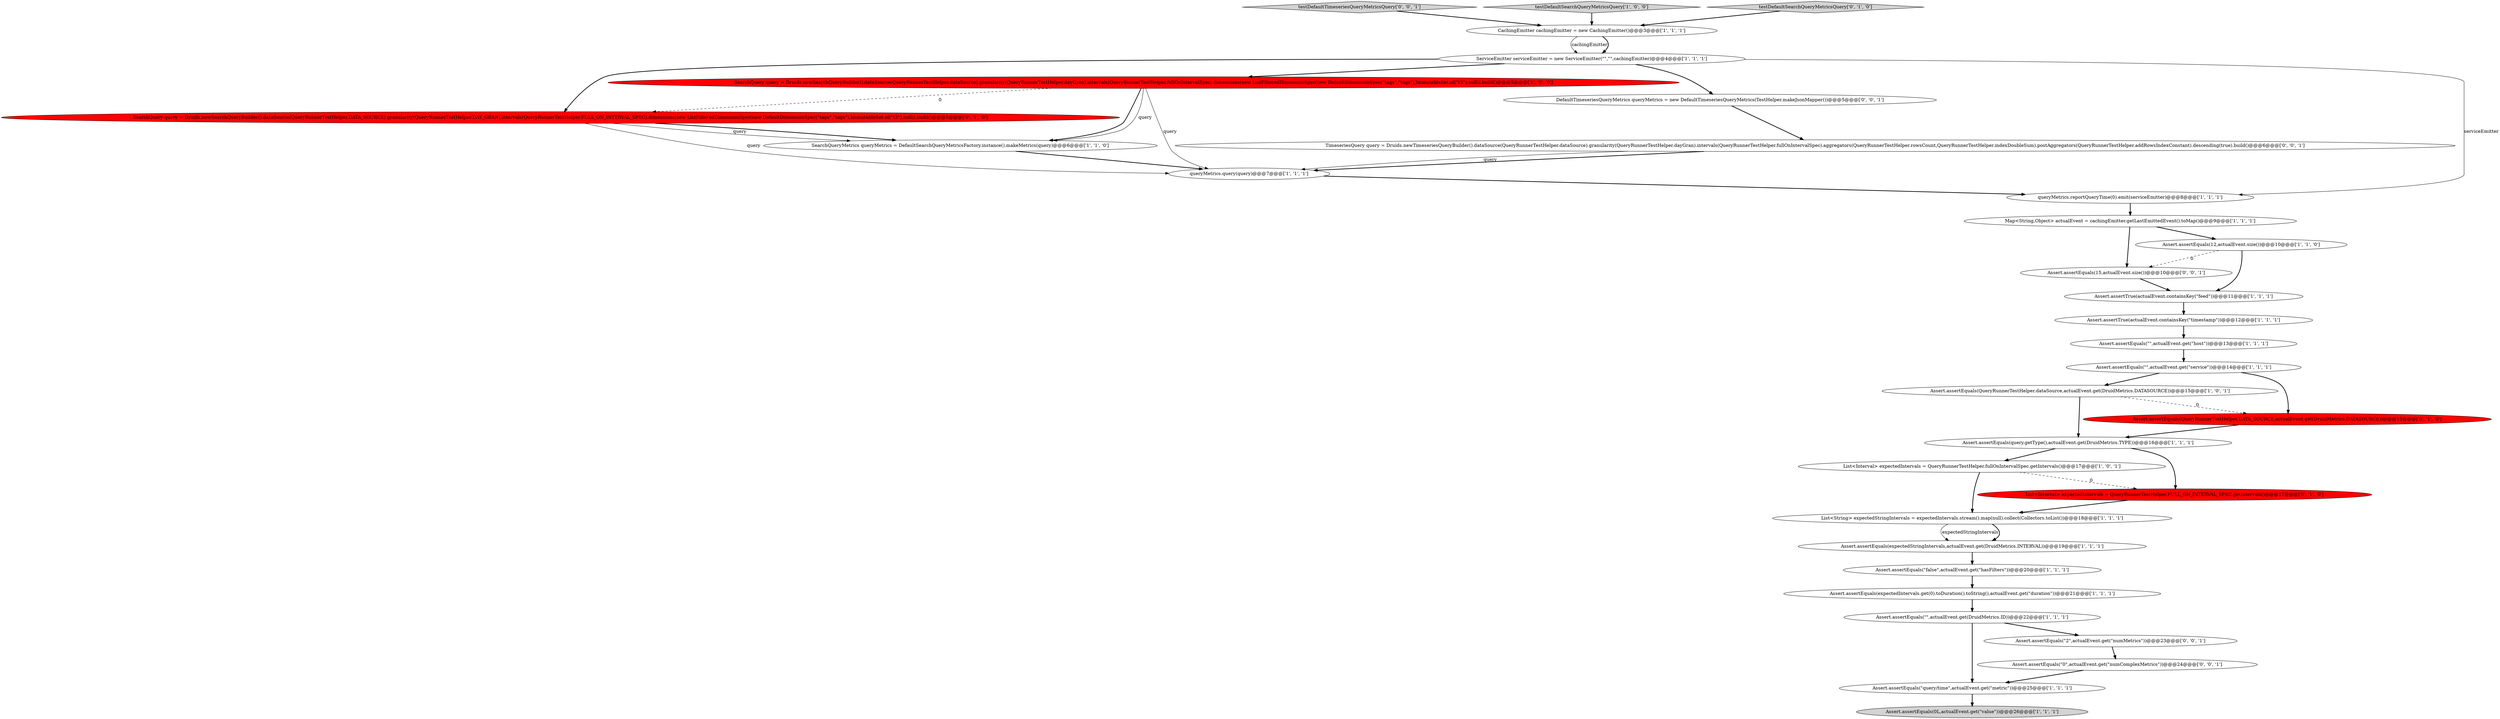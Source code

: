 digraph {
10 [style = filled, label = "List<Interval> expectedIntervals = QueryRunnerTestHelper.fullOnIntervalSpec.getIntervals()@@@17@@@['1', '0', '1']", fillcolor = white, shape = ellipse image = "AAA0AAABBB1BBB"];
15 [style = filled, label = "Assert.assertTrue(actualEvent.containsKey(\"feed\"))@@@11@@@['1', '1', '1']", fillcolor = white, shape = ellipse image = "AAA0AAABBB1BBB"];
28 [style = filled, label = "DefaultTimeseriesQueryMetrics queryMetrics = new DefaultTimeseriesQueryMetrics(TestHelper.makeJsonMapper())@@@5@@@['0', '0', '1']", fillcolor = white, shape = ellipse image = "AAA0AAABBB3BBB"];
18 [style = filled, label = "Assert.assertTrue(actualEvent.containsKey(\"timestamp\"))@@@12@@@['1', '1', '1']", fillcolor = white, shape = ellipse image = "AAA0AAABBB1BBB"];
4 [style = filled, label = "SearchQueryMetrics queryMetrics = DefaultSearchQueryMetricsFactory.instance().makeMetrics(query)@@@6@@@['1', '1', '0']", fillcolor = white, shape = ellipse image = "AAA0AAABBB1BBB"];
7 [style = filled, label = "Assert.assertEquals(QueryRunnerTestHelper.dataSource,actualEvent.get(DruidMetrics.DATASOURCE))@@@15@@@['1', '0', '1']", fillcolor = white, shape = ellipse image = "AAA0AAABBB1BBB"];
2 [style = filled, label = "Map<String,Object> actualEvent = cachingEmitter.getLastEmittedEvent().toMap()@@@9@@@['1', '1', '1']", fillcolor = white, shape = ellipse image = "AAA0AAABBB1BBB"];
27 [style = filled, label = "Assert.assertEquals(\"0\",actualEvent.get(\"numComplexMetrics\"))@@@24@@@['0', '0', '1']", fillcolor = white, shape = ellipse image = "AAA0AAABBB3BBB"];
12 [style = filled, label = "Assert.assertEquals(\"query/time\",actualEvent.get(\"metric\"))@@@25@@@['1', '1', '1']", fillcolor = white, shape = ellipse image = "AAA0AAABBB1BBB"];
30 [style = filled, label = "Assert.assertEquals(15,actualEvent.size())@@@10@@@['0', '0', '1']", fillcolor = white, shape = ellipse image = "AAA0AAABBB3BBB"];
32 [style = filled, label = "TimeseriesQuery query = Druids.newTimeseriesQueryBuilder().dataSource(QueryRunnerTestHelper.dataSource).granularity(QueryRunnerTestHelper.dayGran).intervals(QueryRunnerTestHelper.fullOnIntervalSpec).aggregators(QueryRunnerTestHelper.rowsCount,QueryRunnerTestHelper.indexDoubleSum).postAggregators(QueryRunnerTestHelper.addRowsIndexConstant).descending(true).build()@@@6@@@['0', '0', '1']", fillcolor = white, shape = ellipse image = "AAA0AAABBB3BBB"];
29 [style = filled, label = "testDefaultTimeseriesQueryMetricsQuery['0', '0', '1']", fillcolor = lightgray, shape = diamond image = "AAA0AAABBB3BBB"];
25 [style = filled, label = "Assert.assertEquals(QueryRunnerTestHelper.DATA_SOURCE,actualEvent.get(DruidMetrics.DATASOURCE))@@@15@@@['0', '1', '0']", fillcolor = red, shape = ellipse image = "AAA1AAABBB2BBB"];
1 [style = filled, label = "SearchQuery query = Druids.newSearchQueryBuilder().dataSource(QueryRunnerTestHelper.dataSource).granularity(QueryRunnerTestHelper.dayGran).intervals(QueryRunnerTestHelper.fullOnIntervalSpec).dimensions(new ListFilteredDimensionSpec(new DefaultDimensionSpec(\"tags\",\"tags\"),ImmutableSet.of(\"t3\"),null)).build()@@@5@@@['1', '0', '0']", fillcolor = red, shape = ellipse image = "AAA1AAABBB1BBB"];
14 [style = filled, label = "Assert.assertEquals(12,actualEvent.size())@@@10@@@['1', '1', '0']", fillcolor = white, shape = ellipse image = "AAA0AAABBB1BBB"];
17 [style = filled, label = "CachingEmitter cachingEmitter = new CachingEmitter()@@@3@@@['1', '1', '1']", fillcolor = white, shape = ellipse image = "AAA0AAABBB1BBB"];
11 [style = filled, label = "testDefaultSearchQueryMetricsQuery['1', '0', '0']", fillcolor = lightgray, shape = diamond image = "AAA0AAABBB1BBB"];
8 [style = filled, label = "Assert.assertEquals(0L,actualEvent.get(\"value\"))@@@26@@@['1', '1', '1']", fillcolor = lightgray, shape = ellipse image = "AAA0AAABBB1BBB"];
26 [style = filled, label = "List<Interval> expectedIntervals = QueryRunnerTestHelper.FULL_ON_INTERVAL_SPEC.getIntervals()@@@17@@@['0', '1', '0']", fillcolor = red, shape = ellipse image = "AAA1AAABBB2BBB"];
21 [style = filled, label = "queryMetrics.query(query)@@@7@@@['1', '1', '1']", fillcolor = white, shape = ellipse image = "AAA0AAABBB1BBB"];
3 [style = filled, label = "Assert.assertEquals(\"false\",actualEvent.get(\"hasFilters\"))@@@20@@@['1', '1', '1']", fillcolor = white, shape = ellipse image = "AAA0AAABBB1BBB"];
0 [style = filled, label = "Assert.assertEquals(query.getType(),actualEvent.get(DruidMetrics.TYPE))@@@16@@@['1', '1', '1']", fillcolor = white, shape = ellipse image = "AAA0AAABBB1BBB"];
23 [style = filled, label = "SearchQuery query = Druids.newSearchQueryBuilder().dataSource(QueryRunnerTestHelper.DATA_SOURCE).granularity(QueryRunnerTestHelper.DAY_GRAN).intervals(QueryRunnerTestHelper.FULL_ON_INTERVAL_SPEC).dimensions(new ListFilteredDimensionSpec(new DefaultDimensionSpec(\"tags\",\"tags\"),ImmutableSet.of(\"t3\"),null)).build()@@@5@@@['0', '1', '0']", fillcolor = red, shape = ellipse image = "AAA1AAABBB2BBB"];
5 [style = filled, label = "queryMetrics.reportQueryTime(0).emit(serviceEmitter)@@@8@@@['1', '1', '1']", fillcolor = white, shape = ellipse image = "AAA0AAABBB1BBB"];
16 [style = filled, label = "Assert.assertEquals(\"\",actualEvent.get(\"service\"))@@@14@@@['1', '1', '1']", fillcolor = white, shape = ellipse image = "AAA0AAABBB1BBB"];
6 [style = filled, label = "Assert.assertEquals(\"\",actualEvent.get(\"host\"))@@@13@@@['1', '1', '1']", fillcolor = white, shape = ellipse image = "AAA0AAABBB1BBB"];
9 [style = filled, label = "Assert.assertEquals(\"\",actualEvent.get(DruidMetrics.ID))@@@22@@@['1', '1', '1']", fillcolor = white, shape = ellipse image = "AAA0AAABBB1BBB"];
20 [style = filled, label = "Assert.assertEquals(expectedIntervals.get(0).toDuration().toString(),actualEvent.get(\"duration\"))@@@21@@@['1', '1', '1']", fillcolor = white, shape = ellipse image = "AAA0AAABBB1BBB"];
13 [style = filled, label = "ServiceEmitter serviceEmitter = new ServiceEmitter(\"\",\"\",cachingEmitter)@@@4@@@['1', '1', '1']", fillcolor = white, shape = ellipse image = "AAA0AAABBB1BBB"];
19 [style = filled, label = "List<String> expectedStringIntervals = expectedIntervals.stream().map(null).collect(Collectors.toList())@@@18@@@['1', '1', '1']", fillcolor = white, shape = ellipse image = "AAA0AAABBB1BBB"];
22 [style = filled, label = "Assert.assertEquals(expectedStringIntervals,actualEvent.get(DruidMetrics.INTERVAL))@@@19@@@['1', '1', '1']", fillcolor = white, shape = ellipse image = "AAA0AAABBB1BBB"];
24 [style = filled, label = "testDefaultSearchQueryMetricsQuery['0', '1', '0']", fillcolor = lightgray, shape = diamond image = "AAA0AAABBB2BBB"];
31 [style = filled, label = "Assert.assertEquals(\"2\",actualEvent.get(\"numMetrics\"))@@@23@@@['0', '0', '1']", fillcolor = white, shape = ellipse image = "AAA0AAABBB3BBB"];
25->0 [style = bold, label=""];
1->4 [style = bold, label=""];
32->21 [style = bold, label=""];
29->17 [style = bold, label=""];
0->26 [style = bold, label=""];
27->12 [style = bold, label=""];
20->9 [style = bold, label=""];
9->31 [style = bold, label=""];
10->19 [style = bold, label=""];
16->7 [style = bold, label=""];
4->21 [style = bold, label=""];
23->4 [style = bold, label=""];
16->25 [style = bold, label=""];
7->0 [style = bold, label=""];
26->19 [style = bold, label=""];
15->18 [style = bold, label=""];
13->1 [style = bold, label=""];
28->32 [style = bold, label=""];
22->3 [style = bold, label=""];
23->4 [style = solid, label="query"];
21->5 [style = bold, label=""];
17->13 [style = solid, label="cachingEmitter"];
5->2 [style = bold, label=""];
0->10 [style = bold, label=""];
3->20 [style = bold, label=""];
10->26 [style = dashed, label="0"];
31->27 [style = bold, label=""];
18->6 [style = bold, label=""];
1->21 [style = solid, label="query"];
13->5 [style = solid, label="serviceEmitter"];
6->16 [style = bold, label=""];
12->8 [style = bold, label=""];
14->30 [style = dashed, label="0"];
2->14 [style = bold, label=""];
24->17 [style = bold, label=""];
32->21 [style = solid, label="query"];
13->23 [style = bold, label=""];
7->25 [style = dashed, label="0"];
11->17 [style = bold, label=""];
14->15 [style = bold, label=""];
17->13 [style = bold, label=""];
9->12 [style = bold, label=""];
2->30 [style = bold, label=""];
19->22 [style = solid, label="expectedStringIntervals"];
19->22 [style = bold, label=""];
23->21 [style = solid, label="query"];
1->23 [style = dashed, label="0"];
1->4 [style = solid, label="query"];
30->15 [style = bold, label=""];
13->28 [style = bold, label=""];
}
